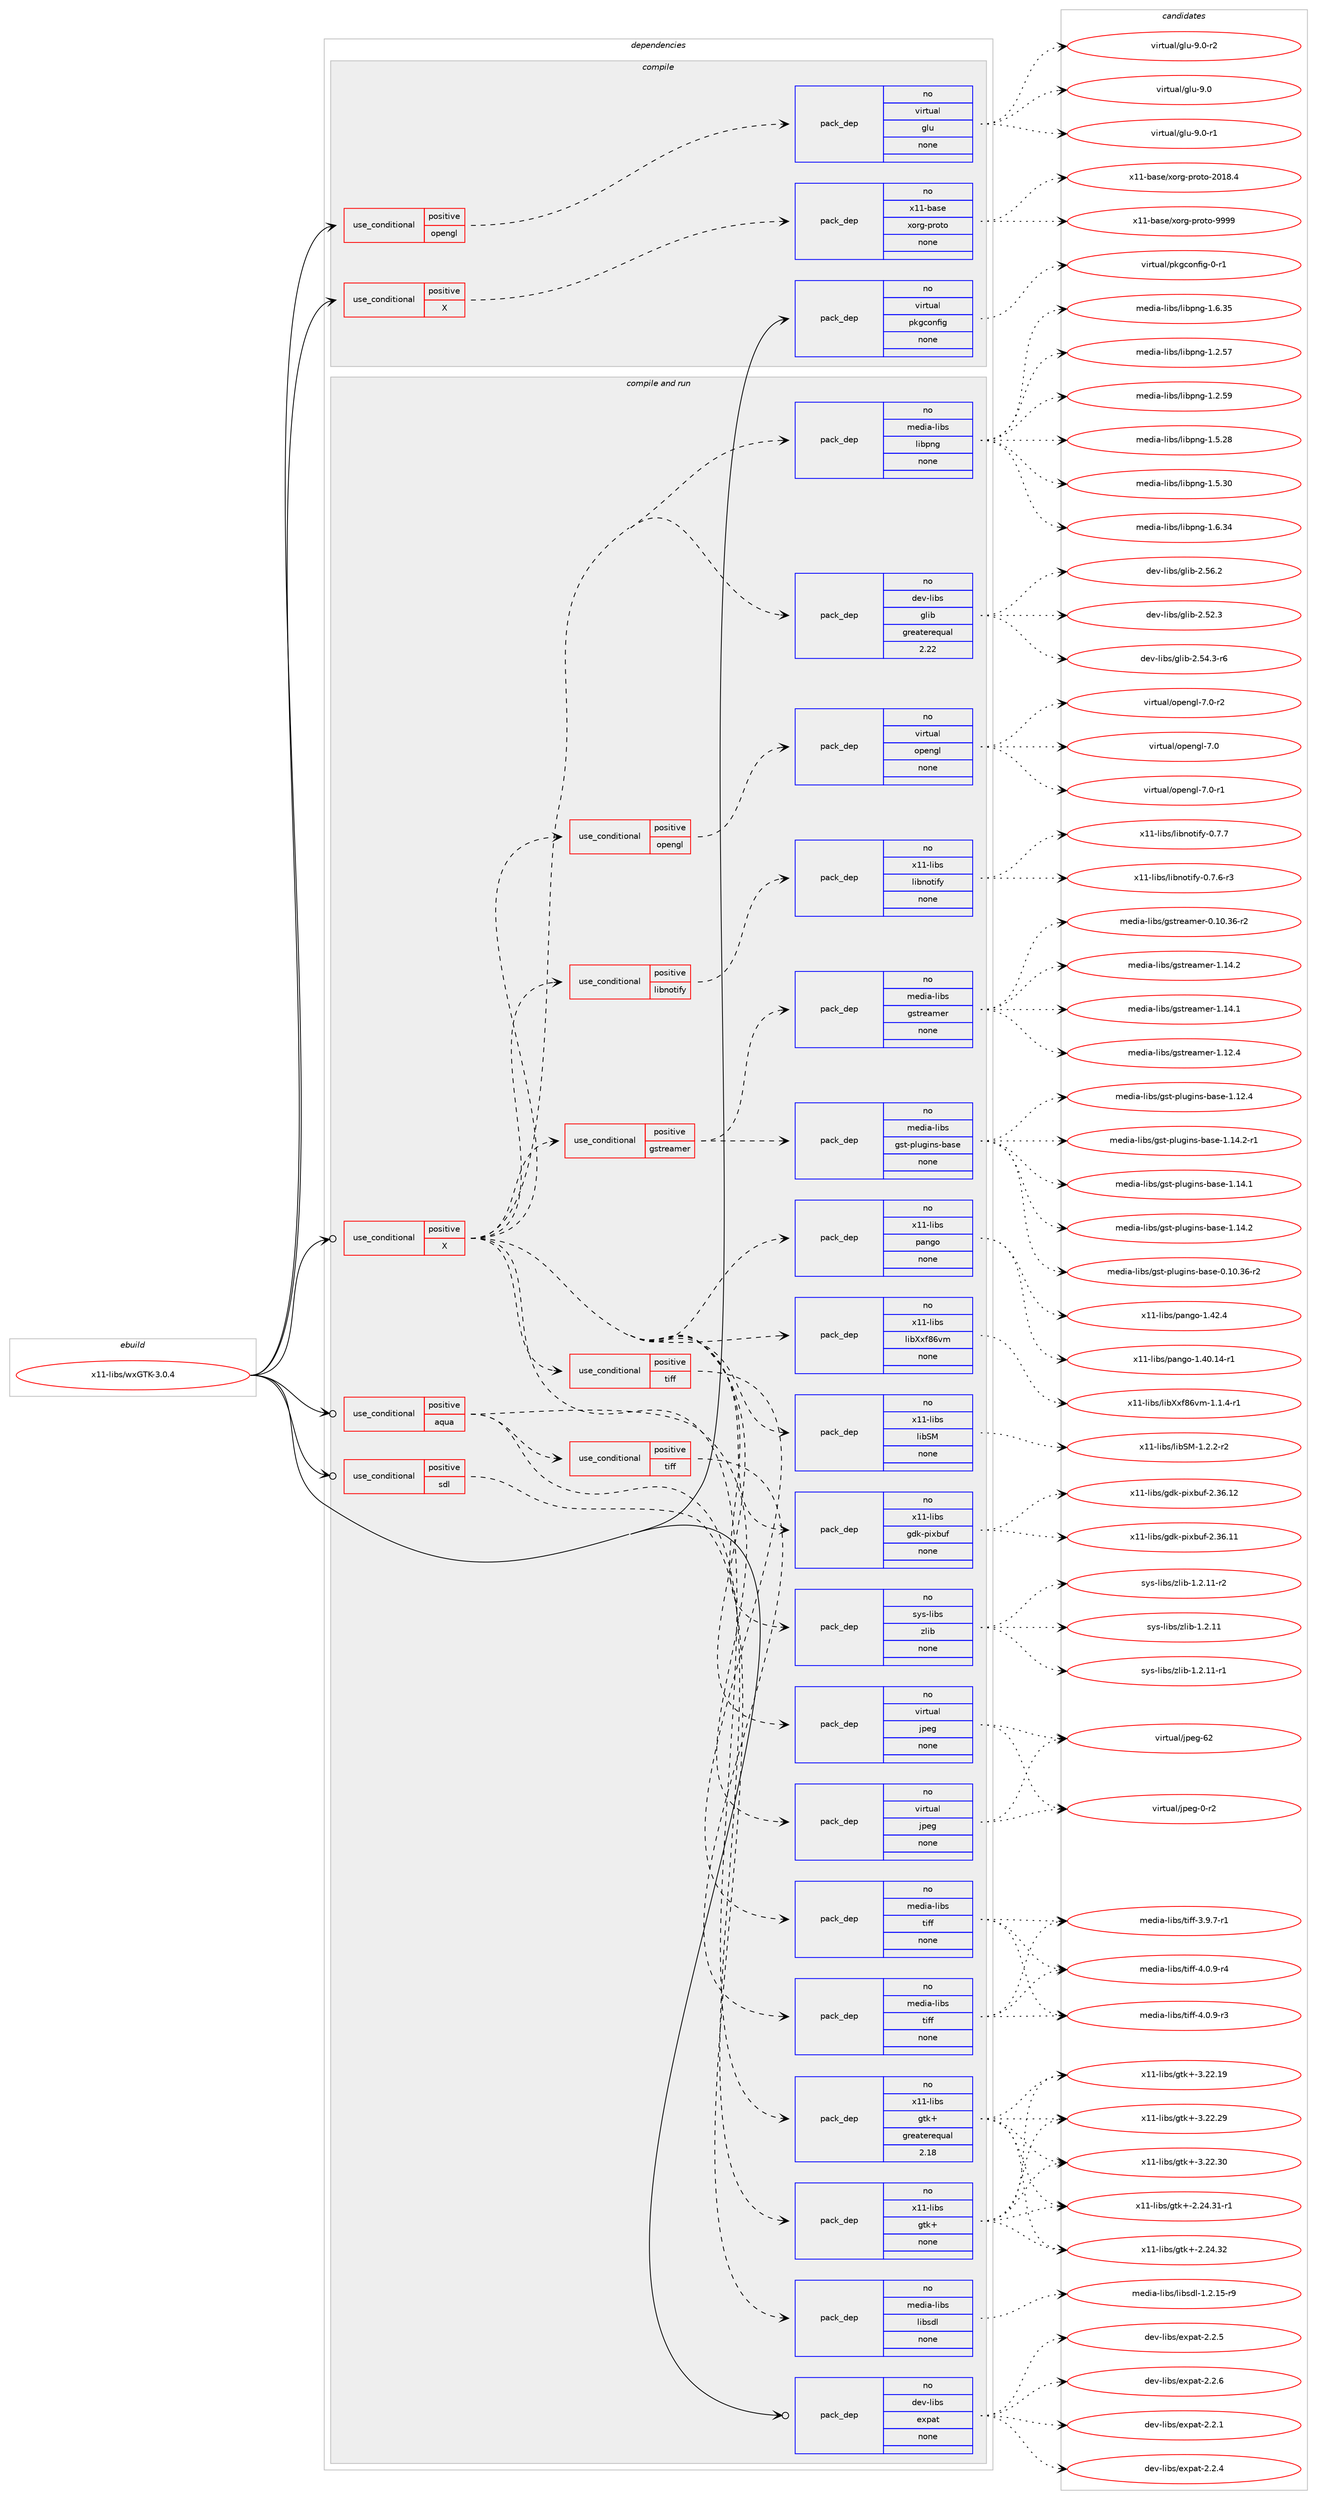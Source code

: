 digraph prolog {

# *************
# Graph options
# *************

newrank=true;
concentrate=true;
compound=true;
graph [rankdir=LR,fontname=Helvetica,fontsize=10,ranksep=1.5];#, ranksep=2.5, nodesep=0.2];
edge  [arrowhead=vee];
node  [fontname=Helvetica,fontsize=10];

# **********
# The ebuild
# **********

subgraph cluster_leftcol {
color=gray;
rank=same;
label=<<i>ebuild</i>>;
id [label="x11-libs/wxGTK-3.0.4", color=red, width=4, href="../x11-libs/wxGTK-3.0.4.svg"];
}

# ****************
# The dependencies
# ****************

subgraph cluster_midcol {
color=gray;
label=<<i>dependencies</i>>;
subgraph cluster_compile {
fillcolor="#eeeeee";
style=filled;
label=<<i>compile</i>>;
subgraph cond123 {
dependency896 [label=<<TABLE BORDER="0" CELLBORDER="1" CELLSPACING="0" CELLPADDING="4"><TR><TD ROWSPAN="3" CELLPADDING="10">use_conditional</TD></TR><TR><TD>positive</TD></TR><TR><TD>X</TD></TR></TABLE>>, shape=none, color=red];
subgraph pack709 {
dependency897 [label=<<TABLE BORDER="0" CELLBORDER="1" CELLSPACING="0" CELLPADDING="4" WIDTH="220"><TR><TD ROWSPAN="6" CELLPADDING="30">pack_dep</TD></TR><TR><TD WIDTH="110">no</TD></TR><TR><TD>x11-base</TD></TR><TR><TD>xorg-proto</TD></TR><TR><TD>none</TD></TR><TR><TD></TD></TR></TABLE>>, shape=none, color=blue];
}
dependency896:e -> dependency897:w [weight=20,style="dashed",arrowhead="vee"];
}
id:e -> dependency896:w [weight=20,style="solid",arrowhead="vee"];
subgraph cond124 {
dependency898 [label=<<TABLE BORDER="0" CELLBORDER="1" CELLSPACING="0" CELLPADDING="4"><TR><TD ROWSPAN="3" CELLPADDING="10">use_conditional</TD></TR><TR><TD>positive</TD></TR><TR><TD>opengl</TD></TR></TABLE>>, shape=none, color=red];
subgraph pack710 {
dependency899 [label=<<TABLE BORDER="0" CELLBORDER="1" CELLSPACING="0" CELLPADDING="4" WIDTH="220"><TR><TD ROWSPAN="6" CELLPADDING="30">pack_dep</TD></TR><TR><TD WIDTH="110">no</TD></TR><TR><TD>virtual</TD></TR><TR><TD>glu</TD></TR><TR><TD>none</TD></TR><TR><TD></TD></TR></TABLE>>, shape=none, color=blue];
}
dependency898:e -> dependency899:w [weight=20,style="dashed",arrowhead="vee"];
}
id:e -> dependency898:w [weight=20,style="solid",arrowhead="vee"];
subgraph pack711 {
dependency900 [label=<<TABLE BORDER="0" CELLBORDER="1" CELLSPACING="0" CELLPADDING="4" WIDTH="220"><TR><TD ROWSPAN="6" CELLPADDING="30">pack_dep</TD></TR><TR><TD WIDTH="110">no</TD></TR><TR><TD>virtual</TD></TR><TR><TD>pkgconfig</TD></TR><TR><TD>none</TD></TR><TR><TD></TD></TR></TABLE>>, shape=none, color=blue];
}
id:e -> dependency900:w [weight=20,style="solid",arrowhead="vee"];
}
subgraph cluster_compileandrun {
fillcolor="#eeeeee";
style=filled;
label=<<i>compile and run</i>>;
subgraph cond125 {
dependency901 [label=<<TABLE BORDER="0" CELLBORDER="1" CELLSPACING="0" CELLPADDING="4"><TR><TD ROWSPAN="3" CELLPADDING="10">use_conditional</TD></TR><TR><TD>positive</TD></TR><TR><TD>X</TD></TR></TABLE>>, shape=none, color=red];
subgraph pack712 {
dependency902 [label=<<TABLE BORDER="0" CELLBORDER="1" CELLSPACING="0" CELLPADDING="4" WIDTH="220"><TR><TD ROWSPAN="6" CELLPADDING="30">pack_dep</TD></TR><TR><TD WIDTH="110">no</TD></TR><TR><TD>dev-libs</TD></TR><TR><TD>glib</TD></TR><TR><TD>greaterequal</TD></TR><TR><TD>2.22</TD></TR></TABLE>>, shape=none, color=blue];
}
dependency901:e -> dependency902:w [weight=20,style="dashed",arrowhead="vee"];
subgraph pack713 {
dependency903 [label=<<TABLE BORDER="0" CELLBORDER="1" CELLSPACING="0" CELLPADDING="4" WIDTH="220"><TR><TD ROWSPAN="6" CELLPADDING="30">pack_dep</TD></TR><TR><TD WIDTH="110">no</TD></TR><TR><TD>media-libs</TD></TR><TR><TD>libpng</TD></TR><TR><TD>none</TD></TR><TR><TD></TD></TR></TABLE>>, shape=none, color=blue];
}
dependency901:e -> dependency903:w [weight=20,style="dashed",arrowhead="vee"];
subgraph pack714 {
dependency904 [label=<<TABLE BORDER="0" CELLBORDER="1" CELLSPACING="0" CELLPADDING="4" WIDTH="220"><TR><TD ROWSPAN="6" CELLPADDING="30">pack_dep</TD></TR><TR><TD WIDTH="110">no</TD></TR><TR><TD>sys-libs</TD></TR><TR><TD>zlib</TD></TR><TR><TD>none</TD></TR><TR><TD></TD></TR></TABLE>>, shape=none, color=blue];
}
dependency901:e -> dependency904:w [weight=20,style="dashed",arrowhead="vee"];
subgraph pack715 {
dependency905 [label=<<TABLE BORDER="0" CELLBORDER="1" CELLSPACING="0" CELLPADDING="4" WIDTH="220"><TR><TD ROWSPAN="6" CELLPADDING="30">pack_dep</TD></TR><TR><TD WIDTH="110">no</TD></TR><TR><TD>virtual</TD></TR><TR><TD>jpeg</TD></TR><TR><TD>none</TD></TR><TR><TD></TD></TR></TABLE>>, shape=none, color=blue];
}
dependency901:e -> dependency905:w [weight=20,style="dashed",arrowhead="vee"];
subgraph pack716 {
dependency906 [label=<<TABLE BORDER="0" CELLBORDER="1" CELLSPACING="0" CELLPADDING="4" WIDTH="220"><TR><TD ROWSPAN="6" CELLPADDING="30">pack_dep</TD></TR><TR><TD WIDTH="110">no</TD></TR><TR><TD>x11-libs</TD></TR><TR><TD>gtk+</TD></TR><TR><TD>greaterequal</TD></TR><TR><TD>2.18</TD></TR></TABLE>>, shape=none, color=blue];
}
dependency901:e -> dependency906:w [weight=20,style="dashed",arrowhead="vee"];
subgraph pack717 {
dependency907 [label=<<TABLE BORDER="0" CELLBORDER="1" CELLSPACING="0" CELLPADDING="4" WIDTH="220"><TR><TD ROWSPAN="6" CELLPADDING="30">pack_dep</TD></TR><TR><TD WIDTH="110">no</TD></TR><TR><TD>x11-libs</TD></TR><TR><TD>gdk-pixbuf</TD></TR><TR><TD>none</TD></TR><TR><TD></TD></TR></TABLE>>, shape=none, color=blue];
}
dependency901:e -> dependency907:w [weight=20,style="dashed",arrowhead="vee"];
subgraph pack718 {
dependency908 [label=<<TABLE BORDER="0" CELLBORDER="1" CELLSPACING="0" CELLPADDING="4" WIDTH="220"><TR><TD ROWSPAN="6" CELLPADDING="30">pack_dep</TD></TR><TR><TD WIDTH="110">no</TD></TR><TR><TD>x11-libs</TD></TR><TR><TD>libSM</TD></TR><TR><TD>none</TD></TR><TR><TD></TD></TR></TABLE>>, shape=none, color=blue];
}
dependency901:e -> dependency908:w [weight=20,style="dashed",arrowhead="vee"];
subgraph pack719 {
dependency909 [label=<<TABLE BORDER="0" CELLBORDER="1" CELLSPACING="0" CELLPADDING="4" WIDTH="220"><TR><TD ROWSPAN="6" CELLPADDING="30">pack_dep</TD></TR><TR><TD WIDTH="110">no</TD></TR><TR><TD>x11-libs</TD></TR><TR><TD>libXxf86vm</TD></TR><TR><TD>none</TD></TR><TR><TD></TD></TR></TABLE>>, shape=none, color=blue];
}
dependency901:e -> dependency909:w [weight=20,style="dashed",arrowhead="vee"];
subgraph pack720 {
dependency910 [label=<<TABLE BORDER="0" CELLBORDER="1" CELLSPACING="0" CELLPADDING="4" WIDTH="220"><TR><TD ROWSPAN="6" CELLPADDING="30">pack_dep</TD></TR><TR><TD WIDTH="110">no</TD></TR><TR><TD>x11-libs</TD></TR><TR><TD>pango</TD></TR><TR><TD>none</TD></TR><TR><TD></TD></TR></TABLE>>, shape=none, color=blue];
}
dependency901:e -> dependency910:w [weight=20,style="dashed",arrowhead="vee"];
subgraph cond126 {
dependency911 [label=<<TABLE BORDER="0" CELLBORDER="1" CELLSPACING="0" CELLPADDING="4"><TR><TD ROWSPAN="3" CELLPADDING="10">use_conditional</TD></TR><TR><TD>positive</TD></TR><TR><TD>gstreamer</TD></TR></TABLE>>, shape=none, color=red];
subgraph pack721 {
dependency912 [label=<<TABLE BORDER="0" CELLBORDER="1" CELLSPACING="0" CELLPADDING="4" WIDTH="220"><TR><TD ROWSPAN="6" CELLPADDING="30">pack_dep</TD></TR><TR><TD WIDTH="110">no</TD></TR><TR><TD>media-libs</TD></TR><TR><TD>gstreamer</TD></TR><TR><TD>none</TD></TR><TR><TD></TD></TR></TABLE>>, shape=none, color=blue];
}
dependency911:e -> dependency912:w [weight=20,style="dashed",arrowhead="vee"];
subgraph pack722 {
dependency913 [label=<<TABLE BORDER="0" CELLBORDER="1" CELLSPACING="0" CELLPADDING="4" WIDTH="220"><TR><TD ROWSPAN="6" CELLPADDING="30">pack_dep</TD></TR><TR><TD WIDTH="110">no</TD></TR><TR><TD>media-libs</TD></TR><TR><TD>gst-plugins-base</TD></TR><TR><TD>none</TD></TR><TR><TD></TD></TR></TABLE>>, shape=none, color=blue];
}
dependency911:e -> dependency913:w [weight=20,style="dashed",arrowhead="vee"];
}
dependency901:e -> dependency911:w [weight=20,style="dashed",arrowhead="vee"];
subgraph cond127 {
dependency914 [label=<<TABLE BORDER="0" CELLBORDER="1" CELLSPACING="0" CELLPADDING="4"><TR><TD ROWSPAN="3" CELLPADDING="10">use_conditional</TD></TR><TR><TD>positive</TD></TR><TR><TD>libnotify</TD></TR></TABLE>>, shape=none, color=red];
subgraph pack723 {
dependency915 [label=<<TABLE BORDER="0" CELLBORDER="1" CELLSPACING="0" CELLPADDING="4" WIDTH="220"><TR><TD ROWSPAN="6" CELLPADDING="30">pack_dep</TD></TR><TR><TD WIDTH="110">no</TD></TR><TR><TD>x11-libs</TD></TR><TR><TD>libnotify</TD></TR><TR><TD>none</TD></TR><TR><TD></TD></TR></TABLE>>, shape=none, color=blue];
}
dependency914:e -> dependency915:w [weight=20,style="dashed",arrowhead="vee"];
}
dependency901:e -> dependency914:w [weight=20,style="dashed",arrowhead="vee"];
subgraph cond128 {
dependency916 [label=<<TABLE BORDER="0" CELLBORDER="1" CELLSPACING="0" CELLPADDING="4"><TR><TD ROWSPAN="3" CELLPADDING="10">use_conditional</TD></TR><TR><TD>positive</TD></TR><TR><TD>opengl</TD></TR></TABLE>>, shape=none, color=red];
subgraph pack724 {
dependency917 [label=<<TABLE BORDER="0" CELLBORDER="1" CELLSPACING="0" CELLPADDING="4" WIDTH="220"><TR><TD ROWSPAN="6" CELLPADDING="30">pack_dep</TD></TR><TR><TD WIDTH="110">no</TD></TR><TR><TD>virtual</TD></TR><TR><TD>opengl</TD></TR><TR><TD>none</TD></TR><TR><TD></TD></TR></TABLE>>, shape=none, color=blue];
}
dependency916:e -> dependency917:w [weight=20,style="dashed",arrowhead="vee"];
}
dependency901:e -> dependency916:w [weight=20,style="dashed",arrowhead="vee"];
subgraph cond129 {
dependency918 [label=<<TABLE BORDER="0" CELLBORDER="1" CELLSPACING="0" CELLPADDING="4"><TR><TD ROWSPAN="3" CELLPADDING="10">use_conditional</TD></TR><TR><TD>positive</TD></TR><TR><TD>tiff</TD></TR></TABLE>>, shape=none, color=red];
subgraph pack725 {
dependency919 [label=<<TABLE BORDER="0" CELLBORDER="1" CELLSPACING="0" CELLPADDING="4" WIDTH="220"><TR><TD ROWSPAN="6" CELLPADDING="30">pack_dep</TD></TR><TR><TD WIDTH="110">no</TD></TR><TR><TD>media-libs</TD></TR><TR><TD>tiff</TD></TR><TR><TD>none</TD></TR><TR><TD></TD></TR></TABLE>>, shape=none, color=blue];
}
dependency918:e -> dependency919:w [weight=20,style="dashed",arrowhead="vee"];
}
dependency901:e -> dependency918:w [weight=20,style="dashed",arrowhead="vee"];
}
id:e -> dependency901:w [weight=20,style="solid",arrowhead="odotvee"];
subgraph cond130 {
dependency920 [label=<<TABLE BORDER="0" CELLBORDER="1" CELLSPACING="0" CELLPADDING="4"><TR><TD ROWSPAN="3" CELLPADDING="10">use_conditional</TD></TR><TR><TD>positive</TD></TR><TR><TD>aqua</TD></TR></TABLE>>, shape=none, color=red];
subgraph pack726 {
dependency921 [label=<<TABLE BORDER="0" CELLBORDER="1" CELLSPACING="0" CELLPADDING="4" WIDTH="220"><TR><TD ROWSPAN="6" CELLPADDING="30">pack_dep</TD></TR><TR><TD WIDTH="110">no</TD></TR><TR><TD>x11-libs</TD></TR><TR><TD>gtk+</TD></TR><TR><TD>none</TD></TR><TR><TD></TD></TR></TABLE>>, shape=none, color=blue];
}
dependency920:e -> dependency921:w [weight=20,style="dashed",arrowhead="vee"];
subgraph pack727 {
dependency922 [label=<<TABLE BORDER="0" CELLBORDER="1" CELLSPACING="0" CELLPADDING="4" WIDTH="220"><TR><TD ROWSPAN="6" CELLPADDING="30">pack_dep</TD></TR><TR><TD WIDTH="110">no</TD></TR><TR><TD>virtual</TD></TR><TR><TD>jpeg</TD></TR><TR><TD>none</TD></TR><TR><TD></TD></TR></TABLE>>, shape=none, color=blue];
}
dependency920:e -> dependency922:w [weight=20,style="dashed",arrowhead="vee"];
subgraph cond131 {
dependency923 [label=<<TABLE BORDER="0" CELLBORDER="1" CELLSPACING="0" CELLPADDING="4"><TR><TD ROWSPAN="3" CELLPADDING="10">use_conditional</TD></TR><TR><TD>positive</TD></TR><TR><TD>tiff</TD></TR></TABLE>>, shape=none, color=red];
subgraph pack728 {
dependency924 [label=<<TABLE BORDER="0" CELLBORDER="1" CELLSPACING="0" CELLPADDING="4" WIDTH="220"><TR><TD ROWSPAN="6" CELLPADDING="30">pack_dep</TD></TR><TR><TD WIDTH="110">no</TD></TR><TR><TD>media-libs</TD></TR><TR><TD>tiff</TD></TR><TR><TD>none</TD></TR><TR><TD></TD></TR></TABLE>>, shape=none, color=blue];
}
dependency923:e -> dependency924:w [weight=20,style="dashed",arrowhead="vee"];
}
dependency920:e -> dependency923:w [weight=20,style="dashed",arrowhead="vee"];
}
id:e -> dependency920:w [weight=20,style="solid",arrowhead="odotvee"];
subgraph cond132 {
dependency925 [label=<<TABLE BORDER="0" CELLBORDER="1" CELLSPACING="0" CELLPADDING="4"><TR><TD ROWSPAN="3" CELLPADDING="10">use_conditional</TD></TR><TR><TD>positive</TD></TR><TR><TD>sdl</TD></TR></TABLE>>, shape=none, color=red];
subgraph pack729 {
dependency926 [label=<<TABLE BORDER="0" CELLBORDER="1" CELLSPACING="0" CELLPADDING="4" WIDTH="220"><TR><TD ROWSPAN="6" CELLPADDING="30">pack_dep</TD></TR><TR><TD WIDTH="110">no</TD></TR><TR><TD>media-libs</TD></TR><TR><TD>libsdl</TD></TR><TR><TD>none</TD></TR><TR><TD></TD></TR></TABLE>>, shape=none, color=blue];
}
dependency925:e -> dependency926:w [weight=20,style="dashed",arrowhead="vee"];
}
id:e -> dependency925:w [weight=20,style="solid",arrowhead="odotvee"];
subgraph pack730 {
dependency927 [label=<<TABLE BORDER="0" CELLBORDER="1" CELLSPACING="0" CELLPADDING="4" WIDTH="220"><TR><TD ROWSPAN="6" CELLPADDING="30">pack_dep</TD></TR><TR><TD WIDTH="110">no</TD></TR><TR><TD>dev-libs</TD></TR><TR><TD>expat</TD></TR><TR><TD>none</TD></TR><TR><TD></TD></TR></TABLE>>, shape=none, color=blue];
}
id:e -> dependency927:w [weight=20,style="solid",arrowhead="odotvee"];
}
subgraph cluster_run {
fillcolor="#eeeeee";
style=filled;
label=<<i>run</i>>;
}
}

# **************
# The candidates
# **************

subgraph cluster_choices {
rank=same;
color=gray;
label=<<i>candidates</i>>;

subgraph choice709 {
color=black;
nodesep=1;
choice1204949459897115101471201111141034511211411111611145504849564652 [label="x11-base/xorg-proto-2018.4", color=red, width=4,href="../x11-base/xorg-proto-2018.4.svg"];
choice120494945989711510147120111114103451121141111161114557575757 [label="x11-base/xorg-proto-9999", color=red, width=4,href="../x11-base/xorg-proto-9999.svg"];
dependency897:e -> choice1204949459897115101471201111141034511211411111611145504849564652:w [style=dotted,weight="100"];
dependency897:e -> choice120494945989711510147120111114103451121141111161114557575757:w [style=dotted,weight="100"];
}
subgraph choice710 {
color=black;
nodesep=1;
choice118105114116117971084710310811745574648 [label="virtual/glu-9.0", color=red, width=4,href="../virtual/glu-9.0.svg"];
choice1181051141161179710847103108117455746484511449 [label="virtual/glu-9.0-r1", color=red, width=4,href="../virtual/glu-9.0-r1.svg"];
choice1181051141161179710847103108117455746484511450 [label="virtual/glu-9.0-r2", color=red, width=4,href="../virtual/glu-9.0-r2.svg"];
dependency899:e -> choice118105114116117971084710310811745574648:w [style=dotted,weight="100"];
dependency899:e -> choice1181051141161179710847103108117455746484511449:w [style=dotted,weight="100"];
dependency899:e -> choice1181051141161179710847103108117455746484511450:w [style=dotted,weight="100"];
}
subgraph choice711 {
color=black;
nodesep=1;
choice11810511411611797108471121071039911111010210510345484511449 [label="virtual/pkgconfig-0-r1", color=red, width=4,href="../virtual/pkgconfig-0-r1.svg"];
dependency900:e -> choice11810511411611797108471121071039911111010210510345484511449:w [style=dotted,weight="100"];
}
subgraph choice712 {
color=black;
nodesep=1;
choice1001011184510810598115471031081059845504653504651 [label="dev-libs/glib-2.52.3", color=red, width=4,href="../dev-libs/glib-2.52.3.svg"];
choice10010111845108105981154710310810598455046535246514511454 [label="dev-libs/glib-2.54.3-r6", color=red, width=4,href="../dev-libs/glib-2.54.3-r6.svg"];
choice1001011184510810598115471031081059845504653544650 [label="dev-libs/glib-2.56.2", color=red, width=4,href="../dev-libs/glib-2.56.2.svg"];
dependency902:e -> choice1001011184510810598115471031081059845504653504651:w [style=dotted,weight="100"];
dependency902:e -> choice10010111845108105981154710310810598455046535246514511454:w [style=dotted,weight="100"];
dependency902:e -> choice1001011184510810598115471031081059845504653544650:w [style=dotted,weight="100"];
}
subgraph choice713 {
color=black;
nodesep=1;
choice109101100105974510810598115471081059811211010345494650465355 [label="media-libs/libpng-1.2.57", color=red, width=4,href="../media-libs/libpng-1.2.57.svg"];
choice109101100105974510810598115471081059811211010345494650465357 [label="media-libs/libpng-1.2.59", color=red, width=4,href="../media-libs/libpng-1.2.59.svg"];
choice109101100105974510810598115471081059811211010345494653465056 [label="media-libs/libpng-1.5.28", color=red, width=4,href="../media-libs/libpng-1.5.28.svg"];
choice109101100105974510810598115471081059811211010345494653465148 [label="media-libs/libpng-1.5.30", color=red, width=4,href="../media-libs/libpng-1.5.30.svg"];
choice109101100105974510810598115471081059811211010345494654465152 [label="media-libs/libpng-1.6.34", color=red, width=4,href="../media-libs/libpng-1.6.34.svg"];
choice109101100105974510810598115471081059811211010345494654465153 [label="media-libs/libpng-1.6.35", color=red, width=4,href="../media-libs/libpng-1.6.35.svg"];
dependency903:e -> choice109101100105974510810598115471081059811211010345494650465355:w [style=dotted,weight="100"];
dependency903:e -> choice109101100105974510810598115471081059811211010345494650465357:w [style=dotted,weight="100"];
dependency903:e -> choice109101100105974510810598115471081059811211010345494653465056:w [style=dotted,weight="100"];
dependency903:e -> choice109101100105974510810598115471081059811211010345494653465148:w [style=dotted,weight="100"];
dependency903:e -> choice109101100105974510810598115471081059811211010345494654465152:w [style=dotted,weight="100"];
dependency903:e -> choice109101100105974510810598115471081059811211010345494654465153:w [style=dotted,weight="100"];
}
subgraph choice714 {
color=black;
nodesep=1;
choice1151211154510810598115471221081059845494650464949 [label="sys-libs/zlib-1.2.11", color=red, width=4,href="../sys-libs/zlib-1.2.11.svg"];
choice11512111545108105981154712210810598454946504649494511449 [label="sys-libs/zlib-1.2.11-r1", color=red, width=4,href="../sys-libs/zlib-1.2.11-r1.svg"];
choice11512111545108105981154712210810598454946504649494511450 [label="sys-libs/zlib-1.2.11-r2", color=red, width=4,href="../sys-libs/zlib-1.2.11-r2.svg"];
dependency904:e -> choice1151211154510810598115471221081059845494650464949:w [style=dotted,weight="100"];
dependency904:e -> choice11512111545108105981154712210810598454946504649494511449:w [style=dotted,weight="100"];
dependency904:e -> choice11512111545108105981154712210810598454946504649494511450:w [style=dotted,weight="100"];
}
subgraph choice715 {
color=black;
nodesep=1;
choice118105114116117971084710611210110345484511450 [label="virtual/jpeg-0-r2", color=red, width=4,href="../virtual/jpeg-0-r2.svg"];
choice1181051141161179710847106112101103455450 [label="virtual/jpeg-62", color=red, width=4,href="../virtual/jpeg-62.svg"];
dependency905:e -> choice118105114116117971084710611210110345484511450:w [style=dotted,weight="100"];
dependency905:e -> choice1181051141161179710847106112101103455450:w [style=dotted,weight="100"];
}
subgraph choice716 {
color=black;
nodesep=1;
choice12049494510810598115471031161074345504650524651494511449 [label="x11-libs/gtk+-2.24.31-r1", color=red, width=4,href="../x11-libs/gtk+-2.24.31-r1.svg"];
choice1204949451081059811547103116107434550465052465150 [label="x11-libs/gtk+-2.24.32", color=red, width=4,href="../x11-libs/gtk+-2.24.32.svg"];
choice1204949451081059811547103116107434551465050464957 [label="x11-libs/gtk+-3.22.19", color=red, width=4,href="../x11-libs/gtk+-3.22.19.svg"];
choice1204949451081059811547103116107434551465050465057 [label="x11-libs/gtk+-3.22.29", color=red, width=4,href="../x11-libs/gtk+-3.22.29.svg"];
choice1204949451081059811547103116107434551465050465148 [label="x11-libs/gtk+-3.22.30", color=red, width=4,href="../x11-libs/gtk+-3.22.30.svg"];
dependency906:e -> choice12049494510810598115471031161074345504650524651494511449:w [style=dotted,weight="100"];
dependency906:e -> choice1204949451081059811547103116107434550465052465150:w [style=dotted,weight="100"];
dependency906:e -> choice1204949451081059811547103116107434551465050464957:w [style=dotted,weight="100"];
dependency906:e -> choice1204949451081059811547103116107434551465050465057:w [style=dotted,weight="100"];
dependency906:e -> choice1204949451081059811547103116107434551465050465148:w [style=dotted,weight="100"];
}
subgraph choice717 {
color=black;
nodesep=1;
choice120494945108105981154710310010745112105120981171024550465154464949 [label="x11-libs/gdk-pixbuf-2.36.11", color=red, width=4,href="../x11-libs/gdk-pixbuf-2.36.11.svg"];
choice120494945108105981154710310010745112105120981171024550465154464950 [label="x11-libs/gdk-pixbuf-2.36.12", color=red, width=4,href="../x11-libs/gdk-pixbuf-2.36.12.svg"];
dependency907:e -> choice120494945108105981154710310010745112105120981171024550465154464949:w [style=dotted,weight="100"];
dependency907:e -> choice120494945108105981154710310010745112105120981171024550465154464950:w [style=dotted,weight="100"];
}
subgraph choice718 {
color=black;
nodesep=1;
choice12049494510810598115471081059883774549465046504511450 [label="x11-libs/libSM-1.2.2-r2", color=red, width=4,href="../x11-libs/libSM-1.2.2-r2.svg"];
dependency908:e -> choice12049494510810598115471081059883774549465046504511450:w [style=dotted,weight="100"];
}
subgraph choice719 {
color=black;
nodesep=1;
choice1204949451081059811547108105988812010256541181094549464946524511449 [label="x11-libs/libXxf86vm-1.1.4-r1", color=red, width=4,href="../x11-libs/libXxf86vm-1.1.4-r1.svg"];
dependency909:e -> choice1204949451081059811547108105988812010256541181094549464946524511449:w [style=dotted,weight="100"];
}
subgraph choice720 {
color=black;
nodesep=1;
choice12049494510810598115471129711010311145494652484649524511449 [label="x11-libs/pango-1.40.14-r1", color=red, width=4,href="../x11-libs/pango-1.40.14-r1.svg"];
choice12049494510810598115471129711010311145494652504652 [label="x11-libs/pango-1.42.4", color=red, width=4,href="../x11-libs/pango-1.42.4.svg"];
dependency910:e -> choice12049494510810598115471129711010311145494652484649524511449:w [style=dotted,weight="100"];
dependency910:e -> choice12049494510810598115471129711010311145494652504652:w [style=dotted,weight="100"];
}
subgraph choice721 {
color=black;
nodesep=1;
choice109101100105974510810598115471031151161141019710910111445484649484651544511450 [label="media-libs/gstreamer-0.10.36-r2", color=red, width=4,href="../media-libs/gstreamer-0.10.36-r2.svg"];
choice109101100105974510810598115471031151161141019710910111445494649504652 [label="media-libs/gstreamer-1.12.4", color=red, width=4,href="../media-libs/gstreamer-1.12.4.svg"];
choice109101100105974510810598115471031151161141019710910111445494649524649 [label="media-libs/gstreamer-1.14.1", color=red, width=4,href="../media-libs/gstreamer-1.14.1.svg"];
choice109101100105974510810598115471031151161141019710910111445494649524650 [label="media-libs/gstreamer-1.14.2", color=red, width=4,href="../media-libs/gstreamer-1.14.2.svg"];
dependency912:e -> choice109101100105974510810598115471031151161141019710910111445484649484651544511450:w [style=dotted,weight="100"];
dependency912:e -> choice109101100105974510810598115471031151161141019710910111445494649504652:w [style=dotted,weight="100"];
dependency912:e -> choice109101100105974510810598115471031151161141019710910111445494649524649:w [style=dotted,weight="100"];
dependency912:e -> choice109101100105974510810598115471031151161141019710910111445494649524650:w [style=dotted,weight="100"];
}
subgraph choice722 {
color=black;
nodesep=1;
choice109101100105974510810598115471031151164511210811710310511011545989711510145484649484651544511450 [label="media-libs/gst-plugins-base-0.10.36-r2", color=red, width=4,href="../media-libs/gst-plugins-base-0.10.36-r2.svg"];
choice109101100105974510810598115471031151164511210811710310511011545989711510145494649504652 [label="media-libs/gst-plugins-base-1.12.4", color=red, width=4,href="../media-libs/gst-plugins-base-1.12.4.svg"];
choice109101100105974510810598115471031151164511210811710310511011545989711510145494649524649 [label="media-libs/gst-plugins-base-1.14.1", color=red, width=4,href="../media-libs/gst-plugins-base-1.14.1.svg"];
choice109101100105974510810598115471031151164511210811710310511011545989711510145494649524650 [label="media-libs/gst-plugins-base-1.14.2", color=red, width=4,href="../media-libs/gst-plugins-base-1.14.2.svg"];
choice1091011001059745108105981154710311511645112108117103105110115459897115101454946495246504511449 [label="media-libs/gst-plugins-base-1.14.2-r1", color=red, width=4,href="../media-libs/gst-plugins-base-1.14.2-r1.svg"];
dependency913:e -> choice109101100105974510810598115471031151164511210811710310511011545989711510145484649484651544511450:w [style=dotted,weight="100"];
dependency913:e -> choice109101100105974510810598115471031151164511210811710310511011545989711510145494649504652:w [style=dotted,weight="100"];
dependency913:e -> choice109101100105974510810598115471031151164511210811710310511011545989711510145494649524649:w [style=dotted,weight="100"];
dependency913:e -> choice109101100105974510810598115471031151164511210811710310511011545989711510145494649524650:w [style=dotted,weight="100"];
dependency913:e -> choice1091011001059745108105981154710311511645112108117103105110115459897115101454946495246504511449:w [style=dotted,weight="100"];
}
subgraph choice723 {
color=black;
nodesep=1;
choice1204949451081059811547108105981101111161051021214548465546544511451 [label="x11-libs/libnotify-0.7.6-r3", color=red, width=4,href="../x11-libs/libnotify-0.7.6-r3.svg"];
choice120494945108105981154710810598110111116105102121454846554655 [label="x11-libs/libnotify-0.7.7", color=red, width=4,href="../x11-libs/libnotify-0.7.7.svg"];
dependency915:e -> choice1204949451081059811547108105981101111161051021214548465546544511451:w [style=dotted,weight="100"];
dependency915:e -> choice120494945108105981154710810598110111116105102121454846554655:w [style=dotted,weight="100"];
}
subgraph choice724 {
color=black;
nodesep=1;
choice118105114116117971084711111210111010310845554648 [label="virtual/opengl-7.0", color=red, width=4,href="../virtual/opengl-7.0.svg"];
choice1181051141161179710847111112101110103108455546484511449 [label="virtual/opengl-7.0-r1", color=red, width=4,href="../virtual/opengl-7.0-r1.svg"];
choice1181051141161179710847111112101110103108455546484511450 [label="virtual/opengl-7.0-r2", color=red, width=4,href="../virtual/opengl-7.0-r2.svg"];
dependency917:e -> choice118105114116117971084711111210111010310845554648:w [style=dotted,weight="100"];
dependency917:e -> choice1181051141161179710847111112101110103108455546484511449:w [style=dotted,weight="100"];
dependency917:e -> choice1181051141161179710847111112101110103108455546484511450:w [style=dotted,weight="100"];
}
subgraph choice725 {
color=black;
nodesep=1;
choice109101100105974510810598115471161051021024551465746554511449 [label="media-libs/tiff-3.9.7-r1", color=red, width=4,href="../media-libs/tiff-3.9.7-r1.svg"];
choice109101100105974510810598115471161051021024552464846574511451 [label="media-libs/tiff-4.0.9-r3", color=red, width=4,href="../media-libs/tiff-4.0.9-r3.svg"];
choice109101100105974510810598115471161051021024552464846574511452 [label="media-libs/tiff-4.0.9-r4", color=red, width=4,href="../media-libs/tiff-4.0.9-r4.svg"];
dependency919:e -> choice109101100105974510810598115471161051021024551465746554511449:w [style=dotted,weight="100"];
dependency919:e -> choice109101100105974510810598115471161051021024552464846574511451:w [style=dotted,weight="100"];
dependency919:e -> choice109101100105974510810598115471161051021024552464846574511452:w [style=dotted,weight="100"];
}
subgraph choice726 {
color=black;
nodesep=1;
choice12049494510810598115471031161074345504650524651494511449 [label="x11-libs/gtk+-2.24.31-r1", color=red, width=4,href="../x11-libs/gtk+-2.24.31-r1.svg"];
choice1204949451081059811547103116107434550465052465150 [label="x11-libs/gtk+-2.24.32", color=red, width=4,href="../x11-libs/gtk+-2.24.32.svg"];
choice1204949451081059811547103116107434551465050464957 [label="x11-libs/gtk+-3.22.19", color=red, width=4,href="../x11-libs/gtk+-3.22.19.svg"];
choice1204949451081059811547103116107434551465050465057 [label="x11-libs/gtk+-3.22.29", color=red, width=4,href="../x11-libs/gtk+-3.22.29.svg"];
choice1204949451081059811547103116107434551465050465148 [label="x11-libs/gtk+-3.22.30", color=red, width=4,href="../x11-libs/gtk+-3.22.30.svg"];
dependency921:e -> choice12049494510810598115471031161074345504650524651494511449:w [style=dotted,weight="100"];
dependency921:e -> choice1204949451081059811547103116107434550465052465150:w [style=dotted,weight="100"];
dependency921:e -> choice1204949451081059811547103116107434551465050464957:w [style=dotted,weight="100"];
dependency921:e -> choice1204949451081059811547103116107434551465050465057:w [style=dotted,weight="100"];
dependency921:e -> choice1204949451081059811547103116107434551465050465148:w [style=dotted,weight="100"];
}
subgraph choice727 {
color=black;
nodesep=1;
choice118105114116117971084710611210110345484511450 [label="virtual/jpeg-0-r2", color=red, width=4,href="../virtual/jpeg-0-r2.svg"];
choice1181051141161179710847106112101103455450 [label="virtual/jpeg-62", color=red, width=4,href="../virtual/jpeg-62.svg"];
dependency922:e -> choice118105114116117971084710611210110345484511450:w [style=dotted,weight="100"];
dependency922:e -> choice1181051141161179710847106112101103455450:w [style=dotted,weight="100"];
}
subgraph choice728 {
color=black;
nodesep=1;
choice109101100105974510810598115471161051021024551465746554511449 [label="media-libs/tiff-3.9.7-r1", color=red, width=4,href="../media-libs/tiff-3.9.7-r1.svg"];
choice109101100105974510810598115471161051021024552464846574511451 [label="media-libs/tiff-4.0.9-r3", color=red, width=4,href="../media-libs/tiff-4.0.9-r3.svg"];
choice109101100105974510810598115471161051021024552464846574511452 [label="media-libs/tiff-4.0.9-r4", color=red, width=4,href="../media-libs/tiff-4.0.9-r4.svg"];
dependency924:e -> choice109101100105974510810598115471161051021024551465746554511449:w [style=dotted,weight="100"];
dependency924:e -> choice109101100105974510810598115471161051021024552464846574511451:w [style=dotted,weight="100"];
dependency924:e -> choice109101100105974510810598115471161051021024552464846574511452:w [style=dotted,weight="100"];
}
subgraph choice729 {
color=black;
nodesep=1;
choice1091011001059745108105981154710810598115100108454946504649534511457 [label="media-libs/libsdl-1.2.15-r9", color=red, width=4,href="../media-libs/libsdl-1.2.15-r9.svg"];
dependency926:e -> choice1091011001059745108105981154710810598115100108454946504649534511457:w [style=dotted,weight="100"];
}
subgraph choice730 {
color=black;
nodesep=1;
choice10010111845108105981154710112011297116455046504649 [label="dev-libs/expat-2.2.1", color=red, width=4,href="../dev-libs/expat-2.2.1.svg"];
choice10010111845108105981154710112011297116455046504652 [label="dev-libs/expat-2.2.4", color=red, width=4,href="../dev-libs/expat-2.2.4.svg"];
choice10010111845108105981154710112011297116455046504653 [label="dev-libs/expat-2.2.5", color=red, width=4,href="../dev-libs/expat-2.2.5.svg"];
choice10010111845108105981154710112011297116455046504654 [label="dev-libs/expat-2.2.6", color=red, width=4,href="../dev-libs/expat-2.2.6.svg"];
dependency927:e -> choice10010111845108105981154710112011297116455046504649:w [style=dotted,weight="100"];
dependency927:e -> choice10010111845108105981154710112011297116455046504652:w [style=dotted,weight="100"];
dependency927:e -> choice10010111845108105981154710112011297116455046504653:w [style=dotted,weight="100"];
dependency927:e -> choice10010111845108105981154710112011297116455046504654:w [style=dotted,weight="100"];
}
}

}
